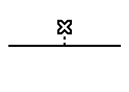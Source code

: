 graph G {
	graph [bb="0,0,54,36"];
	node [label="\N"];
	a	 [height=0.5,
		label="",
		pos="27,18",
		shape=ribosite,
		width=0.75];
}
